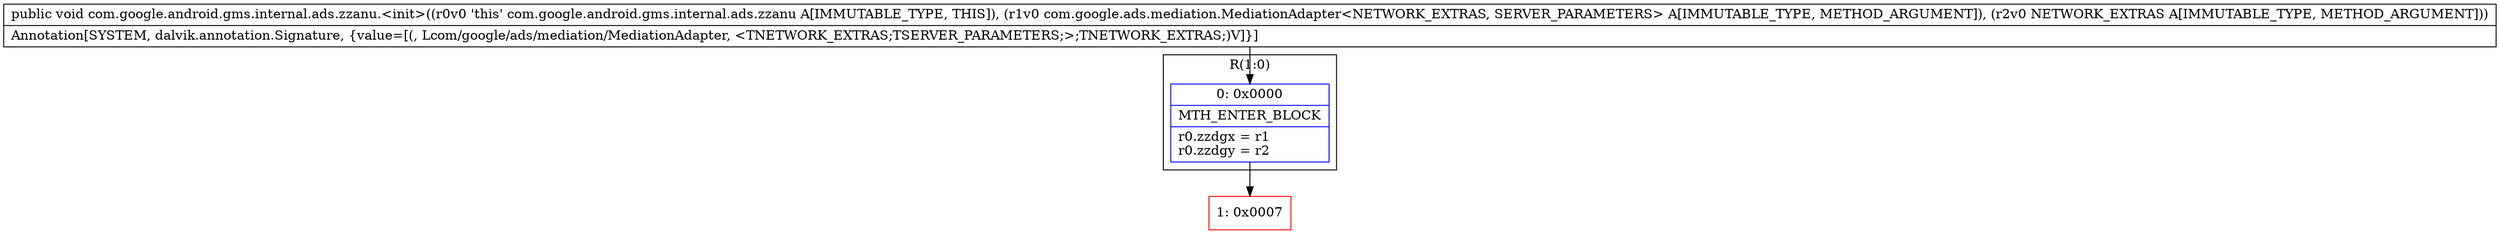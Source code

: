 digraph "CFG forcom.google.android.gms.internal.ads.zzanu.\<init\>(Lcom\/google\/ads\/mediation\/MediationAdapter;Lcom\/google\/ads\/mediation\/NetworkExtras;)V" {
subgraph cluster_Region_2142229054 {
label = "R(1:0)";
node [shape=record,color=blue];
Node_0 [shape=record,label="{0\:\ 0x0000|MTH_ENTER_BLOCK\l|r0.zzdgx = r1\lr0.zzdgy = r2\l}"];
}
Node_1 [shape=record,color=red,label="{1\:\ 0x0007}"];
MethodNode[shape=record,label="{public void com.google.android.gms.internal.ads.zzanu.\<init\>((r0v0 'this' com.google.android.gms.internal.ads.zzanu A[IMMUTABLE_TYPE, THIS]), (r1v0 com.google.ads.mediation.MediationAdapter\<NETWORK_EXTRAS, SERVER_PARAMETERS\> A[IMMUTABLE_TYPE, METHOD_ARGUMENT]), (r2v0 NETWORK_EXTRAS A[IMMUTABLE_TYPE, METHOD_ARGUMENT]))  | Annotation[SYSTEM, dalvik.annotation.Signature, \{value=[(, Lcom\/google\/ads\/mediation\/MediationAdapter, \<TNETWORK_EXTRAS;TSERVER_PARAMETERS;\>;TNETWORK_EXTRAS;)V]\}]\l}"];
MethodNode -> Node_0;
Node_0 -> Node_1;
}

